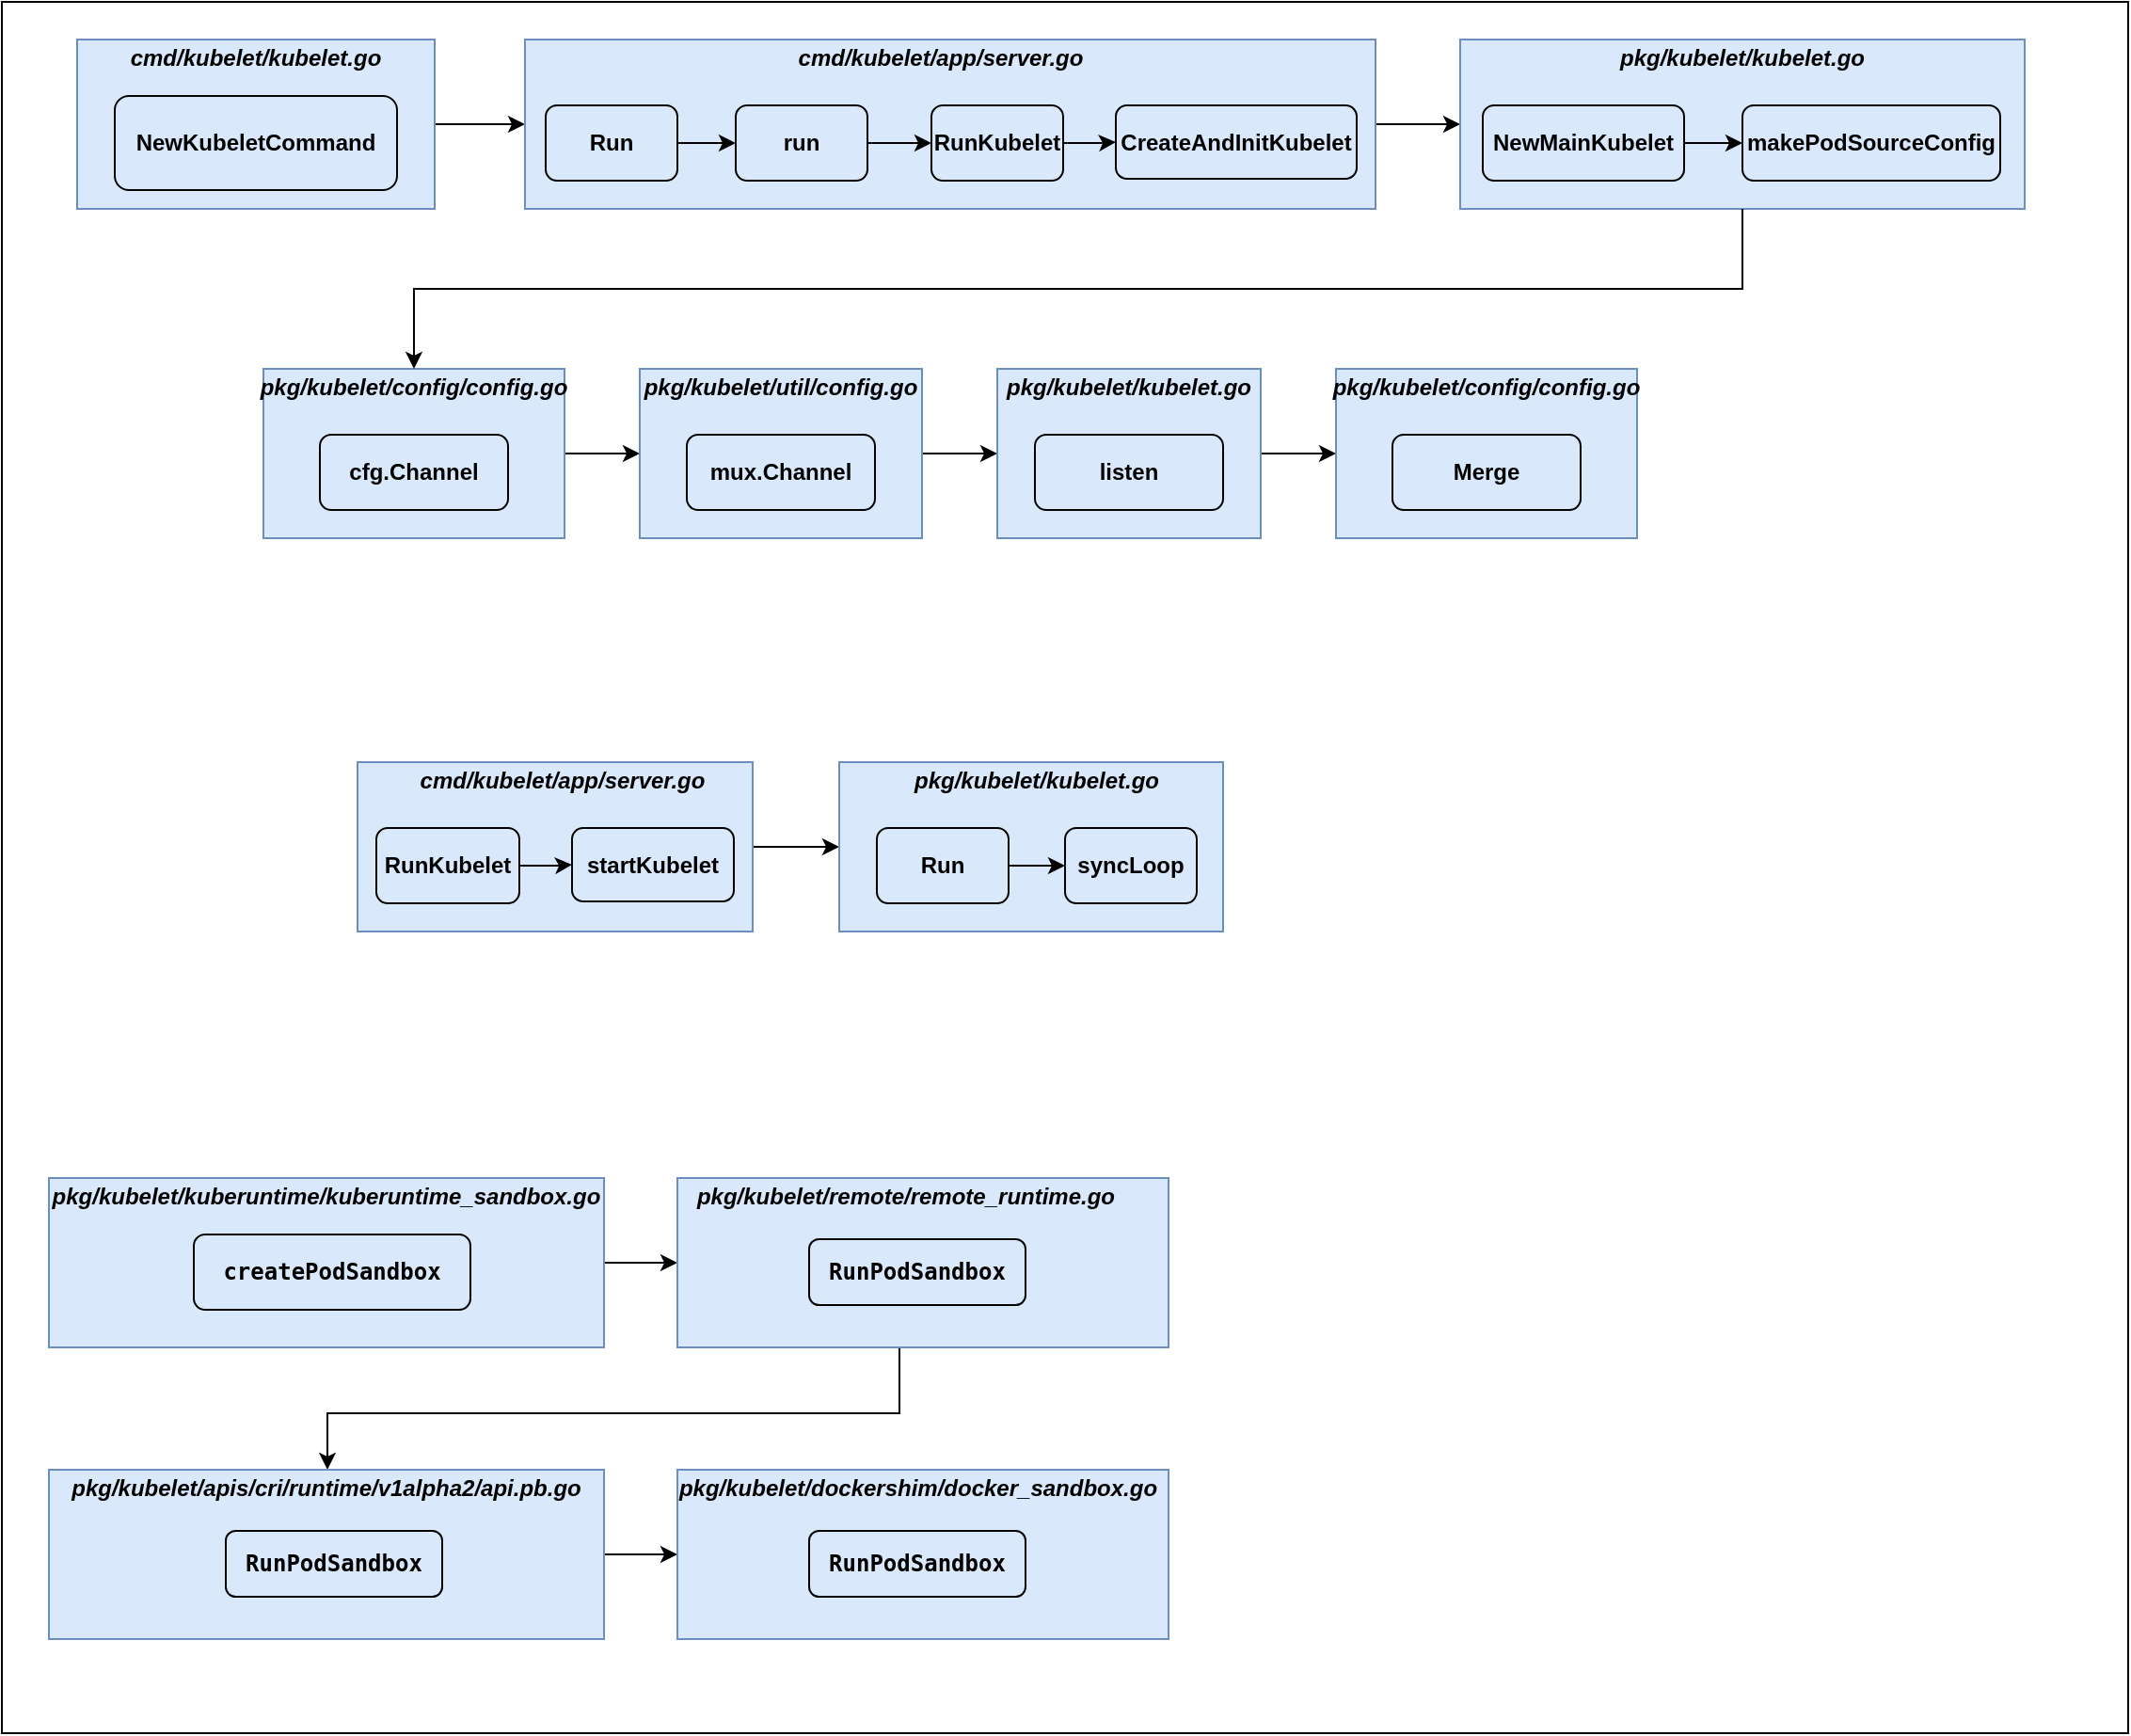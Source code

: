 <mxfile version="10.7.0" type="device"><diagram id="2vpmRGuvyanyWqD6oWW9" name="第 1 页"><mxGraphModel dx="1394" dy="825" grid="1" gridSize="10" guides="1" tooltips="1" connect="1" arrows="1" fold="1" page="1" pageScale="1" pageWidth="827" pageHeight="1169" math="0" shadow="0"><root><mxCell id="0"/><mxCell id="1" parent="0"/><mxCell id="O-B0kX2ZeCz8qp8V8LRg-75" value="" style="rounded=0;whiteSpace=wrap;html=1;fillColor=none;" parent="1" vertex="1"><mxGeometry x="40" y="180" width="1130" height="920" as="geometry"/></mxCell><mxCell id="O-B0kX2ZeCz8qp8V8LRg-41" value="" style="edgeStyle=orthogonalEdgeStyle;rounded=0;orthogonalLoop=1;jettySize=auto;html=1;fontStyle=1" parent="1" source="O-B0kX2ZeCz8qp8V8LRg-5" target="O-B0kX2ZeCz8qp8V8LRg-40" edge="1"><mxGeometry relative="1" as="geometry"/></mxCell><mxCell id="O-B0kX2ZeCz8qp8V8LRg-5" value="" style="rounded=0;whiteSpace=wrap;html=1;fillColor=#dae8fc;strokeColor=#6c8ebf;fontStyle=1" parent="1" vertex="1"><mxGeometry x="80" y="200" width="190" height="90" as="geometry"/></mxCell><mxCell id="O-B0kX2ZeCz8qp8V8LRg-52" value="" style="edgeStyle=orthogonalEdgeStyle;rounded=0;orthogonalLoop=1;jettySize=auto;html=1;fontStyle=1" parent="1" source="O-B0kX2ZeCz8qp8V8LRg-40" target="O-B0kX2ZeCz8qp8V8LRg-51" edge="1"><mxGeometry relative="1" as="geometry"/></mxCell><mxCell id="O-B0kX2ZeCz8qp8V8LRg-40" value="" style="rounded=0;whiteSpace=wrap;html=1;fillColor=#dae8fc;strokeColor=#6c8ebf;fontStyle=1" parent="1" vertex="1"><mxGeometry x="318" y="200" width="452" height="90" as="geometry"/></mxCell><mxCell id="O-B0kX2ZeCz8qp8V8LRg-51" value="" style="rounded=0;whiteSpace=wrap;html=1;fillColor=#dae8fc;strokeColor=#6c8ebf;fontStyle=1" parent="1" vertex="1"><mxGeometry x="815" y="200" width="300" height="90" as="geometry"/></mxCell><mxCell id="O-B0kX2ZeCz8qp8V8LRg-62" value="" style="edgeStyle=orthogonalEdgeStyle;rounded=0;orthogonalLoop=1;jettySize=auto;html=1;fontStyle=1" parent="1" source="O-B0kX2ZeCz8qp8V8LRg-57" target="O-B0kX2ZeCz8qp8V8LRg-61" edge="1"><mxGeometry relative="1" as="geometry"/></mxCell><mxCell id="O-B0kX2ZeCz8qp8V8LRg-57" value="" style="rounded=0;whiteSpace=wrap;html=1;fillColor=#dae8fc;strokeColor=#6c8ebf;fontStyle=1" parent="1" vertex="1"><mxGeometry x="179" y="375" width="160" height="90" as="geometry"/></mxCell><mxCell id="O-B0kX2ZeCz8qp8V8LRg-66" value="" style="edgeStyle=orthogonalEdgeStyle;rounded=0;orthogonalLoop=1;jettySize=auto;html=1;fontStyle=1" parent="1" source="O-B0kX2ZeCz8qp8V8LRg-61" target="O-B0kX2ZeCz8qp8V8LRg-65" edge="1"><mxGeometry relative="1" as="geometry"/></mxCell><mxCell id="O-B0kX2ZeCz8qp8V8LRg-61" value="" style="rounded=0;whiteSpace=wrap;html=1;fillColor=#dae8fc;strokeColor=#6c8ebf;fontStyle=1" parent="1" vertex="1"><mxGeometry x="379" y="375" width="150" height="90" as="geometry"/></mxCell><mxCell id="O-B0kX2ZeCz8qp8V8LRg-70" value="" style="edgeStyle=orthogonalEdgeStyle;rounded=0;orthogonalLoop=1;jettySize=auto;html=1;fontStyle=1" parent="1" source="O-B0kX2ZeCz8qp8V8LRg-65" target="O-B0kX2ZeCz8qp8V8LRg-69" edge="1"><mxGeometry relative="1" as="geometry"/></mxCell><mxCell id="O-B0kX2ZeCz8qp8V8LRg-65" value="" style="rounded=0;whiteSpace=wrap;html=1;fillColor=#dae8fc;strokeColor=#6c8ebf;fontStyle=1" parent="1" vertex="1"><mxGeometry x="569" y="375" width="140" height="90" as="geometry"/></mxCell><mxCell id="O-B0kX2ZeCz8qp8V8LRg-69" value="" style="rounded=0;whiteSpace=wrap;html=1;fillColor=#dae8fc;strokeColor=#6c8ebf;fontStyle=1" parent="1" vertex="1"><mxGeometry x="749" y="375" width="160" height="90" as="geometry"/></mxCell><mxCell id="O-B0kX2ZeCz8qp8V8LRg-2" value="NewKubeletCommand" style="rounded=1;whiteSpace=wrap;html=1;fillColor=none;fontStyle=1" parent="1" vertex="1"><mxGeometry x="100" y="230" width="150" height="50" as="geometry"/></mxCell><mxCell id="O-B0kX2ZeCz8qp8V8LRg-7" value="&lt;span&gt;&lt;i&gt;cmd/kubelet/kubelet.go&lt;/i&gt;&lt;/span&gt;" style="text;html=1;strokeColor=none;fillColor=none;align=center;verticalAlign=middle;whiteSpace=wrap;rounded=0;fontStyle=1" parent="1" vertex="1"><mxGeometry x="90" y="200" width="170" height="20" as="geometry"/></mxCell><mxCell id="O-B0kX2ZeCz8qp8V8LRg-42" value="&lt;i&gt;cmd/kubelet/app/server.go&lt;/i&gt;" style="text;html=1;strokeColor=none;fillColor=none;align=center;verticalAlign=middle;whiteSpace=wrap;rounded=0;fontStyle=1" parent="1" vertex="1"><mxGeometry x="454" y="200" width="170" height="20" as="geometry"/></mxCell><mxCell id="O-B0kX2ZeCz8qp8V8LRg-46" value="" style="edgeStyle=orthogonalEdgeStyle;rounded=0;orthogonalLoop=1;jettySize=auto;html=1;fontStyle=1" parent="1" source="O-B0kX2ZeCz8qp8V8LRg-43" target="O-B0kX2ZeCz8qp8V8LRg-45" edge="1"><mxGeometry relative="1" as="geometry"/></mxCell><mxCell id="O-B0kX2ZeCz8qp8V8LRg-43" value="Run" style="rounded=1;whiteSpace=wrap;html=1;fillColor=none;fontStyle=1" parent="1" vertex="1"><mxGeometry x="329" y="235" width="70" height="40" as="geometry"/></mxCell><mxCell id="O-B0kX2ZeCz8qp8V8LRg-48" value="" style="edgeStyle=orthogonalEdgeStyle;rounded=0;orthogonalLoop=1;jettySize=auto;html=1;fontStyle=1" parent="1" source="O-B0kX2ZeCz8qp8V8LRg-45" target="O-B0kX2ZeCz8qp8V8LRg-47" edge="1"><mxGeometry relative="1" as="geometry"/></mxCell><mxCell id="O-B0kX2ZeCz8qp8V8LRg-45" value="run" style="rounded=1;whiteSpace=wrap;html=1;fillColor=none;fontStyle=1" parent="1" vertex="1"><mxGeometry x="430" y="235" width="70" height="40" as="geometry"/></mxCell><mxCell id="O-B0kX2ZeCz8qp8V8LRg-50" value="" style="edgeStyle=orthogonalEdgeStyle;rounded=0;orthogonalLoop=1;jettySize=auto;html=1;fontStyle=1" parent="1" source="O-B0kX2ZeCz8qp8V8LRg-47" target="O-B0kX2ZeCz8qp8V8LRg-49" edge="1"><mxGeometry relative="1" as="geometry"/></mxCell><mxCell id="O-B0kX2ZeCz8qp8V8LRg-47" value="RunKubelet" style="rounded=1;whiteSpace=wrap;html=1;fillColor=none;fontStyle=1" parent="1" vertex="1"><mxGeometry x="534" y="235" width="70" height="40" as="geometry"/></mxCell><mxCell id="O-B0kX2ZeCz8qp8V8LRg-49" value="CreateAndInitKubelet" style="rounded=1;whiteSpace=wrap;html=1;fillColor=none;fontStyle=1" parent="1" vertex="1"><mxGeometry x="632" y="235" width="128" height="39" as="geometry"/></mxCell><mxCell id="O-B0kX2ZeCz8qp8V8LRg-55" value="" style="edgeStyle=orthogonalEdgeStyle;rounded=0;orthogonalLoop=1;jettySize=auto;html=1;fontStyle=1" parent="1" source="O-B0kX2ZeCz8qp8V8LRg-53" target="O-B0kX2ZeCz8qp8V8LRg-54" edge="1"><mxGeometry relative="1" as="geometry"/></mxCell><mxCell id="O-B0kX2ZeCz8qp8V8LRg-53" value="NewMainKubelet" style="rounded=1;whiteSpace=wrap;html=1;fillColor=none;fontStyle=1" parent="1" vertex="1"><mxGeometry x="827" y="235" width="107" height="40" as="geometry"/></mxCell><mxCell id="O-B0kX2ZeCz8qp8V8LRg-54" value="makePodSourceConfig" style="rounded=1;whiteSpace=wrap;html=1;fillColor=none;fontStyle=1" parent="1" vertex="1"><mxGeometry x="965" y="235" width="137" height="40" as="geometry"/></mxCell><mxCell id="O-B0kX2ZeCz8qp8V8LRg-56" value="&lt;i&gt;pkg/kubelet/kubelet.go&lt;/i&gt;&lt;br&gt;" style="text;html=1;strokeColor=none;fillColor=none;align=center;verticalAlign=middle;whiteSpace=wrap;rounded=0;fontStyle=1" parent="1" vertex="1"><mxGeometry x="880" y="200" width="170" height="20" as="geometry"/></mxCell><mxCell id="O-B0kX2ZeCz8qp8V8LRg-59" value="&lt;i&gt;pkg/kubelet/config/config.go&lt;/i&gt;" style="text;html=1;strokeColor=none;fillColor=none;align=center;verticalAlign=middle;whiteSpace=wrap;rounded=0;fontStyle=1" parent="1" vertex="1"><mxGeometry x="179" y="375" width="160" height="20" as="geometry"/></mxCell><mxCell id="O-B0kX2ZeCz8qp8V8LRg-60" value="cfg.Channel" style="rounded=1;whiteSpace=wrap;html=1;fillColor=none;fontStyle=1" parent="1" vertex="1"><mxGeometry x="209" y="410" width="100" height="40" as="geometry"/></mxCell><mxCell id="O-B0kX2ZeCz8qp8V8LRg-63" value="&lt;i&gt;pkg/kubelet/util/config.go&lt;/i&gt;&lt;br&gt;" style="text;html=1;strokeColor=none;fillColor=none;align=center;verticalAlign=middle;whiteSpace=wrap;rounded=0;fontStyle=1" parent="1" vertex="1"><mxGeometry x="384" y="375" width="140" height="20" as="geometry"/></mxCell><mxCell id="O-B0kX2ZeCz8qp8V8LRg-64" value="mux.Channel" style="rounded=1;whiteSpace=wrap;html=1;fillColor=none;fontStyle=1" parent="1" vertex="1"><mxGeometry x="404" y="410" width="100" height="40" as="geometry"/></mxCell><mxCell id="O-B0kX2ZeCz8qp8V8LRg-67" value="listen" style="rounded=1;whiteSpace=wrap;html=1;fillColor=none;fontStyle=1" parent="1" vertex="1"><mxGeometry x="589" y="410" width="100" height="40" as="geometry"/></mxCell><mxCell id="O-B0kX2ZeCz8qp8V8LRg-68" value="&lt;i&gt;pkg/kubelet/kubelet.go&lt;/i&gt;" style="text;html=1;strokeColor=none;fillColor=none;align=center;verticalAlign=middle;whiteSpace=wrap;rounded=0;fontStyle=1" parent="1" vertex="1"><mxGeometry x="574" y="375" width="130" height="19" as="geometry"/></mxCell><mxCell id="O-B0kX2ZeCz8qp8V8LRg-71" value="Merge" style="rounded=1;whiteSpace=wrap;html=1;fillColor=none;fontStyle=1" parent="1" vertex="1"><mxGeometry x="779" y="410" width="100" height="40" as="geometry"/></mxCell><mxCell id="O-B0kX2ZeCz8qp8V8LRg-73" value="&lt;i&gt;pkg/kubelet/config/config.go&lt;/i&gt;" style="text;html=1;strokeColor=none;fillColor=none;align=center;verticalAlign=middle;whiteSpace=wrap;rounded=0;fontStyle=1" parent="1" vertex="1"><mxGeometry x="749" y="375" width="160" height="20" as="geometry"/></mxCell><mxCell id="O-B0kX2ZeCz8qp8V8LRg-77" value="" style="edgeStyle=orthogonalEdgeStyle;rounded=0;orthogonalLoop=1;jettySize=auto;html=1;fontStyle=1;exitX=0.5;exitY=1;exitDx=0;exitDy=0;entryX=0.5;entryY=0;entryDx=0;entryDy=0;" parent="1" source="O-B0kX2ZeCz8qp8V8LRg-51" target="O-B0kX2ZeCz8qp8V8LRg-59" edge="1"><mxGeometry relative="1" as="geometry"><mxPoint x="719" y="430" as="sourcePoint"/><mxPoint x="759" y="430" as="targetPoint"/></mxGeometry></mxCell><mxCell id="O-B0kX2ZeCz8qp8V8LRg-88" value="" style="edgeStyle=orthogonalEdgeStyle;rounded=0;orthogonalLoop=1;jettySize=auto;html=1;" parent="1" source="O-B0kX2ZeCz8qp8V8LRg-78" target="O-B0kX2ZeCz8qp8V8LRg-87" edge="1"><mxGeometry relative="1" as="geometry"/></mxCell><mxCell id="O-B0kX2ZeCz8qp8V8LRg-78" value="" style="rounded=0;whiteSpace=wrap;html=1;fillColor=#dae8fc;strokeColor=#6c8ebf;fontStyle=1" parent="1" vertex="1"><mxGeometry x="229" y="584" width="210" height="90" as="geometry"/></mxCell><mxCell id="O-B0kX2ZeCz8qp8V8LRg-87" value="" style="rounded=0;whiteSpace=wrap;html=1;fillColor=#dae8fc;strokeColor=#6c8ebf;fontStyle=1" parent="1" vertex="1"><mxGeometry x="485" y="584" width="204" height="90" as="geometry"/></mxCell><mxCell id="O-B0kX2ZeCz8qp8V8LRg-79" value="&lt;i&gt;cmd/kubelet/app/server.go&lt;/i&gt;" style="text;html=1;strokeColor=none;fillColor=none;align=center;verticalAlign=middle;whiteSpace=wrap;rounded=0;fontStyle=1" parent="1" vertex="1"><mxGeometry x="253" y="584" width="170" height="20" as="geometry"/></mxCell><mxCell id="O-B0kX2ZeCz8qp8V8LRg-84" value="" style="edgeStyle=orthogonalEdgeStyle;rounded=0;orthogonalLoop=1;jettySize=auto;html=1;fontStyle=1" parent="1" source="O-B0kX2ZeCz8qp8V8LRg-85" target="O-B0kX2ZeCz8qp8V8LRg-86" edge="1"><mxGeometry relative="1" as="geometry"/></mxCell><mxCell id="O-B0kX2ZeCz8qp8V8LRg-85" value="RunKubelet" style="rounded=1;whiteSpace=wrap;html=1;fillColor=none;fontStyle=1" parent="1" vertex="1"><mxGeometry x="239" y="619" width="76" height="40" as="geometry"/></mxCell><mxCell id="O-B0kX2ZeCz8qp8V8LRg-86" value="&lt;pre&gt;&lt;span&gt;&lt;font face=&quot;Helvetica&quot;&gt;startKubelet&lt;/font&gt;&lt;/span&gt;&lt;/pre&gt;" style="rounded=1;whiteSpace=wrap;html=1;fillColor=none;fontStyle=1" parent="1" vertex="1"><mxGeometry x="343" y="619" width="86" height="39" as="geometry"/></mxCell><mxCell id="O-B0kX2ZeCz8qp8V8LRg-89" value="&lt;i&gt;pkg/kubelet/kubelet.go&lt;/i&gt;&lt;br&gt;" style="text;html=1;strokeColor=none;fillColor=none;align=center;verticalAlign=middle;whiteSpace=wrap;rounded=0;fontStyle=1" parent="1" vertex="1"><mxGeometry x="505" y="584" width="170" height="20" as="geometry"/></mxCell><mxCell id="O-B0kX2ZeCz8qp8V8LRg-92" value="" style="edgeStyle=orthogonalEdgeStyle;rounded=0;orthogonalLoop=1;jettySize=auto;html=1;" parent="1" source="O-B0kX2ZeCz8qp8V8LRg-90" target="O-B0kX2ZeCz8qp8V8LRg-91" edge="1"><mxGeometry relative="1" as="geometry"/></mxCell><mxCell id="O-B0kX2ZeCz8qp8V8LRg-90" value="Run" style="rounded=1;whiteSpace=wrap;html=1;fillColor=none;fontStyle=1" parent="1" vertex="1"><mxGeometry x="505" y="619" width="70" height="40" as="geometry"/></mxCell><mxCell id="O-B0kX2ZeCz8qp8V8LRg-91" value="&lt;pre&gt;&lt;span&gt;&lt;font face=&quot;Helvetica&quot;&gt;syncLoop&lt;/font&gt;&lt;/span&gt;&lt;/pre&gt;" style="rounded=1;whiteSpace=wrap;html=1;fillColor=none;fontStyle=1" parent="1" vertex="1"><mxGeometry x="605" y="619" width="70" height="40" as="geometry"/></mxCell><mxCell id="Hh6iDnedPockWjJ0QbiK-7" value="" style="edgeStyle=orthogonalEdgeStyle;rounded=0;orthogonalLoop=1;jettySize=auto;html=1;" edge="1" parent="1" source="Hh6iDnedPockWjJ0QbiK-1" target="Hh6iDnedPockWjJ0QbiK-6"><mxGeometry relative="1" as="geometry"/></mxCell><mxCell id="Hh6iDnedPockWjJ0QbiK-1" value="" style="rounded=0;whiteSpace=wrap;html=1;fillColor=#dae8fc;strokeColor=#6c8ebf;fontStyle=1" vertex="1" parent="1"><mxGeometry x="65" y="805" width="295" height="90" as="geometry"/></mxCell><mxCell id="Hh6iDnedPockWjJ0QbiK-11" value="" style="edgeStyle=orthogonalEdgeStyle;rounded=0;orthogonalLoop=1;jettySize=auto;html=1;" edge="1" parent="1" source="Hh6iDnedPockWjJ0QbiK-6" target="Hh6iDnedPockWjJ0QbiK-10"><mxGeometry relative="1" as="geometry"><Array as="points"><mxPoint x="517" y="930"/><mxPoint x="213" y="930"/></Array></mxGeometry></mxCell><mxCell id="Hh6iDnedPockWjJ0QbiK-6" value="" style="rounded=0;whiteSpace=wrap;html=1;fillColor=#dae8fc;strokeColor=#6c8ebf;fontStyle=1" vertex="1" parent="1"><mxGeometry x="399" y="805" width="261" height="90" as="geometry"/></mxCell><mxCell id="Hh6iDnedPockWjJ0QbiK-17" value="" style="edgeStyle=orthogonalEdgeStyle;rounded=0;orthogonalLoop=1;jettySize=auto;html=1;" edge="1" parent="1" source="Hh6iDnedPockWjJ0QbiK-10" target="Hh6iDnedPockWjJ0QbiK-16"><mxGeometry relative="1" as="geometry"/></mxCell><mxCell id="Hh6iDnedPockWjJ0QbiK-10" value="" style="rounded=0;whiteSpace=wrap;html=1;fillColor=#dae8fc;strokeColor=#6c8ebf;fontStyle=1" vertex="1" parent="1"><mxGeometry x="65" y="960" width="295" height="90" as="geometry"/></mxCell><mxCell id="Hh6iDnedPockWjJ0QbiK-16" value="" style="rounded=0;whiteSpace=wrap;html=1;fillColor=#dae8fc;strokeColor=#6c8ebf;fontStyle=1" vertex="1" parent="1"><mxGeometry x="399" y="960" width="261" height="90" as="geometry"/></mxCell><mxCell id="Hh6iDnedPockWjJ0QbiK-2" value="&lt;i&gt;pkg/kubelet/kuberuntime/kuberuntime_sandbox.go&lt;/i&gt;&lt;br&gt;" style="text;html=1;strokeColor=none;fillColor=none;align=center;verticalAlign=middle;whiteSpace=wrap;rounded=0;fontStyle=1" vertex="1" parent="1"><mxGeometry x="65" y="805" width="295" height="20" as="geometry"/></mxCell><mxCell id="Hh6iDnedPockWjJ0QbiK-3" value="&lt;i&gt;pkg/kubelet/remote/remote_runtime.go&lt;/i&gt;&lt;br&gt;" style="text;html=1;strokeColor=none;fillColor=none;align=center;verticalAlign=middle;whiteSpace=wrap;rounded=0;fontStyle=1" vertex="1" parent="1"><mxGeometry x="399.5" y="805" width="241" height="20" as="geometry"/></mxCell><mxCell id="Hh6iDnedPockWjJ0QbiK-4" value="&lt;pre&gt;createPodSandbox&lt;/pre&gt;" style="rounded=1;whiteSpace=wrap;html=1;fillColor=none;fontStyle=1" vertex="1" parent="1"><mxGeometry x="142" y="835" width="147" height="40" as="geometry"/></mxCell><mxCell id="Hh6iDnedPockWjJ0QbiK-9" value="&lt;pre&gt;&lt;span&gt;RunPodSandbox&lt;/span&gt;&lt;/pre&gt;" style="rounded=1;whiteSpace=wrap;html=1;fillColor=none;fontStyle=1" vertex="1" parent="1"><mxGeometry x="469" y="837.5" width="115" height="35" as="geometry"/></mxCell><mxCell id="Hh6iDnedPockWjJ0QbiK-12" value="&lt;i&gt;pkg/kubelet/apis/cri/runtime/v1alpha2/api.pb.go&lt;/i&gt;&lt;br&gt;" style="text;html=1;strokeColor=none;fillColor=none;align=center;verticalAlign=middle;whiteSpace=wrap;rounded=0;fontStyle=1" vertex="1" parent="1"><mxGeometry x="65" y="960" width="295" height="20" as="geometry"/></mxCell><mxCell id="Hh6iDnedPockWjJ0QbiK-13" value="&lt;pre&gt;&lt;span&gt;RunPodSandbox&lt;/span&gt;&lt;/pre&gt;" style="rounded=1;whiteSpace=wrap;html=1;fillColor=none;fontStyle=1" vertex="1" parent="1"><mxGeometry x="159" y="992.5" width="115" height="35" as="geometry"/></mxCell><mxCell id="Hh6iDnedPockWjJ0QbiK-14" value="&lt;i&gt;pkg/kubelet/dockershim/docker_sandbox.go&lt;/i&gt;&lt;br&gt;" style="text;html=1;strokeColor=none;fillColor=none;align=center;verticalAlign=middle;whiteSpace=wrap;rounded=0;fontStyle=1" vertex="1" parent="1"><mxGeometry x="399.5" y="960" width="254" height="20" as="geometry"/></mxCell><mxCell id="Hh6iDnedPockWjJ0QbiK-18" value="&lt;pre&gt;&lt;span&gt;RunPodSandbox&lt;/span&gt;&lt;/pre&gt;" style="rounded=1;whiteSpace=wrap;html=1;fillColor=none;fontStyle=1" vertex="1" parent="1"><mxGeometry x="469" y="992.5" width="115" height="35" as="geometry"/></mxCell></root></mxGraphModel></diagram><diagram id="XO5UVO3Ijg087ONXKTNA" name="第 2 页"><mxGraphModel dx="1394" dy="825" grid="1" gridSize="10" guides="1" tooltips="1" connect="1" arrows="1" fold="1" page="1" pageScale="1" pageWidth="827" pageHeight="1169" math="0" shadow="0"><root><mxCell id="zYMqlJieWN8NbTnuQhmz-0"/><mxCell id="zYMqlJieWN8NbTnuQhmz-1" parent="zYMqlJieWN8NbTnuQhmz-0"/></root></mxGraphModel></diagram></mxfile>